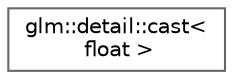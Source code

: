 digraph "Graphical Class Hierarchy"
{
 // LATEX_PDF_SIZE
  bgcolor="transparent";
  edge [fontname=Helvetica,fontsize=10,labelfontname=Helvetica,labelfontsize=10];
  node [fontname=Helvetica,fontsize=10,shape=box,height=0.2,width=0.4];
  rankdir="LR";
  Node0 [id="Node000000",label="glm::detail::cast\<\l float \>",height=0.2,width=0.4,color="grey40", fillcolor="white", style="filled",URL="$structglm_1_1detail_1_1cast_3_01float_01_4.html",tooltip=" "];
}
